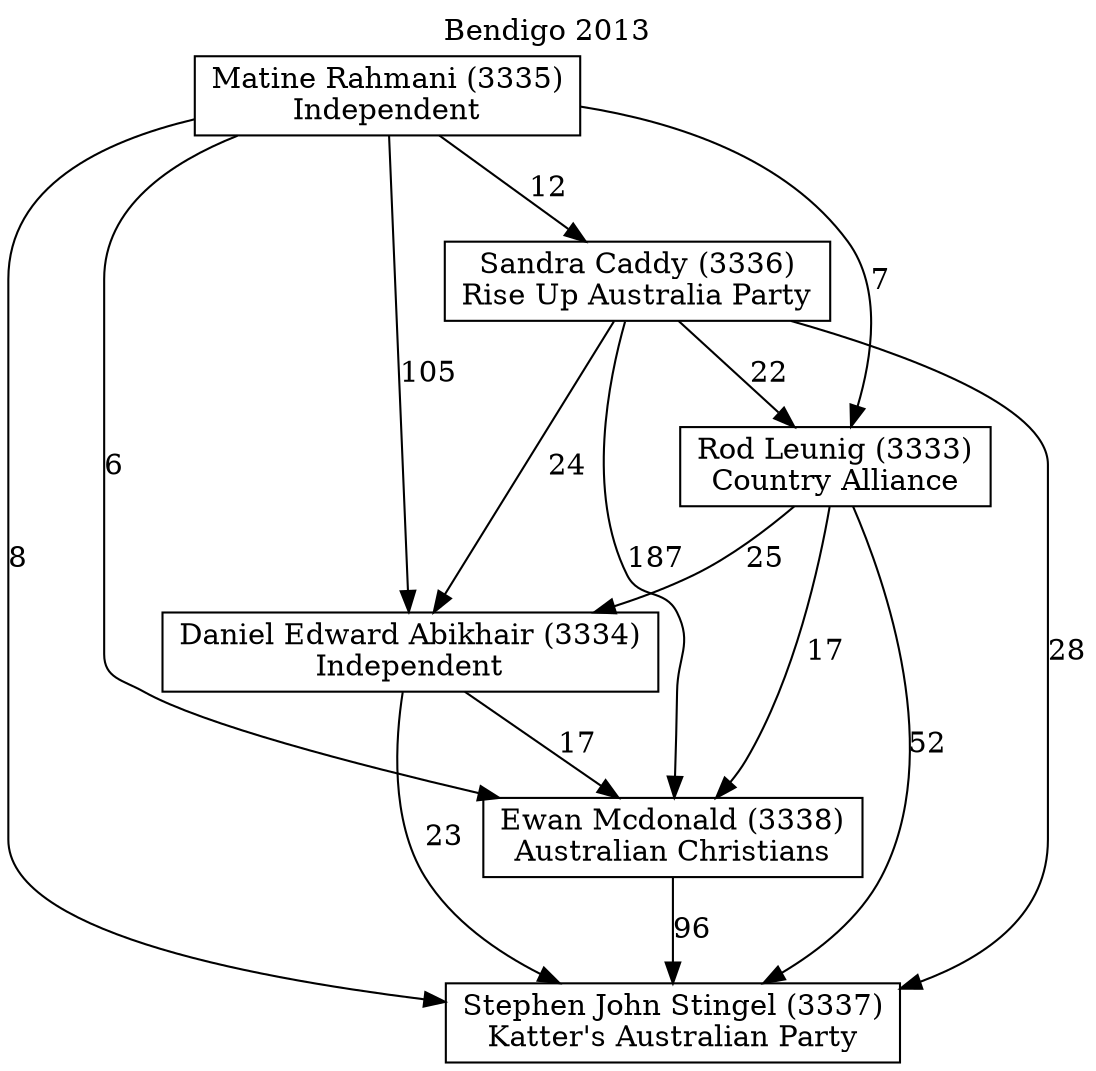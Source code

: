 // House preference flow
digraph "Stephen John Stingel (3337)_Bendigo_2013" {
	graph [label="Bendigo 2013" labelloc=t mclimit=2]
	node [shape=box]
	"Stephen John Stingel (3337)" [label="Stephen John Stingel (3337)
Katter's Australian Party"]
	"Ewan Mcdonald (3338)" [label="Ewan Mcdonald (3338)
Australian Christians"]
	"Daniel Edward Abikhair (3334)" [label="Daniel Edward Abikhair (3334)
Independent"]
	"Rod Leunig (3333)" [label="Rod Leunig (3333)
Country Alliance"]
	"Sandra Caddy (3336)" [label="Sandra Caddy (3336)
Rise Up Australia Party"]
	"Matine Rahmani (3335)" [label="Matine Rahmani (3335)
Independent"]
	"Ewan Mcdonald (3338)" -> "Stephen John Stingel (3337)" [label=96]
	"Daniel Edward Abikhair (3334)" -> "Ewan Mcdonald (3338)" [label=17]
	"Rod Leunig (3333)" -> "Daniel Edward Abikhair (3334)" [label=25]
	"Sandra Caddy (3336)" -> "Rod Leunig (3333)" [label=22]
	"Matine Rahmani (3335)" -> "Sandra Caddy (3336)" [label=12]
	"Daniel Edward Abikhair (3334)" -> "Stephen John Stingel (3337)" [label=23]
	"Rod Leunig (3333)" -> "Stephen John Stingel (3337)" [label=52]
	"Sandra Caddy (3336)" -> "Stephen John Stingel (3337)" [label=28]
	"Matine Rahmani (3335)" -> "Stephen John Stingel (3337)" [label=8]
	"Matine Rahmani (3335)" -> "Rod Leunig (3333)" [label=7]
	"Sandra Caddy (3336)" -> "Daniel Edward Abikhair (3334)" [label=24]
	"Matine Rahmani (3335)" -> "Daniel Edward Abikhair (3334)" [label=105]
	"Rod Leunig (3333)" -> "Ewan Mcdonald (3338)" [label=17]
	"Sandra Caddy (3336)" -> "Ewan Mcdonald (3338)" [label=187]
	"Matine Rahmani (3335)" -> "Ewan Mcdonald (3338)" [label=6]
}
